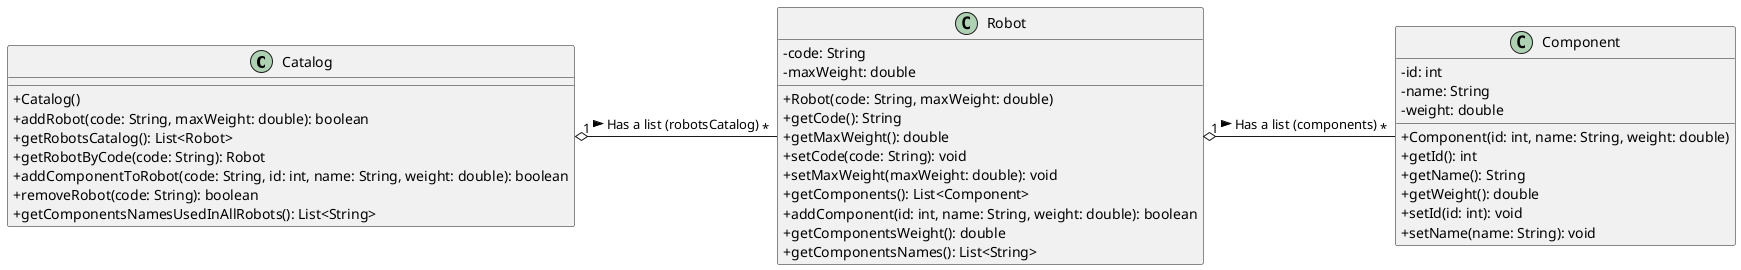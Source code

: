 @startuml
skinparam classAttributeIconSize 0
class Catalog {

    + Catalog()
    + addRobot(code: String, maxWeight: double): boolean
    + getRobotsCatalog(): List<Robot>
    + getRobotByCode(code: String): Robot
    + addComponentToRobot(code: String, id: int, name: String, weight: double): boolean
    + removeRobot(code: String): boolean
    + getComponentsNamesUsedInAllRobots(): List<String>
}

class Robot {
    - code: String
    - maxWeight: double

    + Robot(code: String, maxWeight: double)
    + getCode(): String
    + getMaxWeight(): double
    + setCode(code: String): void
    + setMaxWeight(maxWeight: double): void
    + getComponents(): List<Component>
    + addComponent(id: int, name: String, weight: double): boolean
    + getComponentsWeight(): double
    + getComponentsNames(): List<String>
}

class Component {
    - id: int
    - name: String
    - weight: double

    + Component(id: int, name: String, weight: double)
    + getId(): int
    + getName(): String
    + getWeight(): double
    + setId(id: int): void
    + setName(name: String): void
}

Robot "1" o- "*" Component : Has a list (components) >
Catalog "1" o- "*" Robot : Has a list (robotsCatalog) >

together {
    class Catalog
    class Robot
    class Component
}

@enduml
